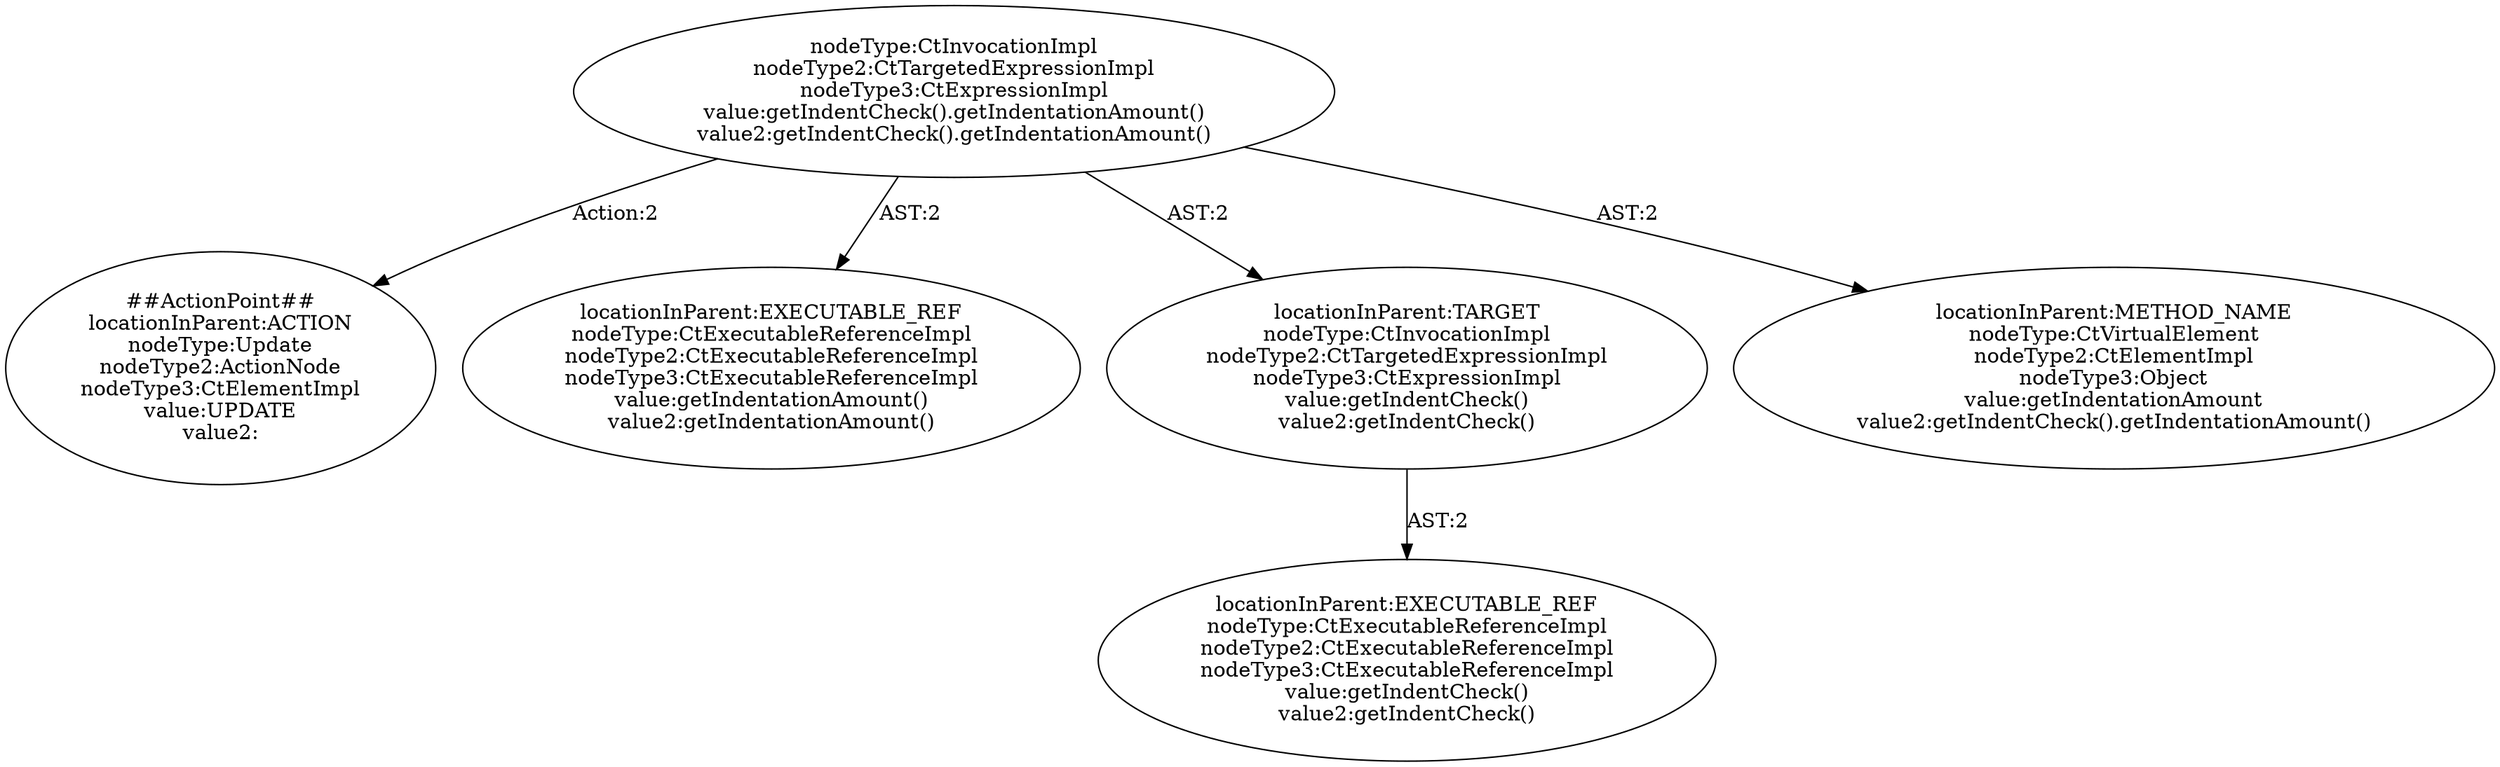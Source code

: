 digraph "Pattern" {
0 [label="##ActionPoint##
locationInParent:ACTION
nodeType:Update
nodeType2:ActionNode
nodeType3:CtElementImpl
value:UPDATE
value2:" shape=ellipse]
1 [label="nodeType:CtInvocationImpl
nodeType2:CtTargetedExpressionImpl
nodeType3:CtExpressionImpl
value:getIndentCheck().getIndentationAmount()
value2:getIndentCheck().getIndentationAmount()" shape=ellipse]
2 [label="locationInParent:EXECUTABLE_REF
nodeType:CtExecutableReferenceImpl
nodeType2:CtExecutableReferenceImpl
nodeType3:CtExecutableReferenceImpl
value:getIndentationAmount()
value2:getIndentationAmount()" shape=ellipse]
3 [label="locationInParent:TARGET
nodeType:CtInvocationImpl
nodeType2:CtTargetedExpressionImpl
nodeType3:CtExpressionImpl
value:getIndentCheck()
value2:getIndentCheck()" shape=ellipse]
4 [label="locationInParent:EXECUTABLE_REF
nodeType:CtExecutableReferenceImpl
nodeType2:CtExecutableReferenceImpl
nodeType3:CtExecutableReferenceImpl
value:getIndentCheck()
value2:getIndentCheck()" shape=ellipse]
5 [label="locationInParent:METHOD_NAME
nodeType:CtVirtualElement
nodeType2:CtElementImpl
nodeType3:Object
value:getIndentationAmount
value2:getIndentCheck().getIndentationAmount()" shape=ellipse]
1 -> 0 [label="Action:2"];
1 -> 5 [label="AST:2"];
1 -> 3 [label="AST:2"];
1 -> 2 [label="AST:2"];
3 -> 4 [label="AST:2"];
}